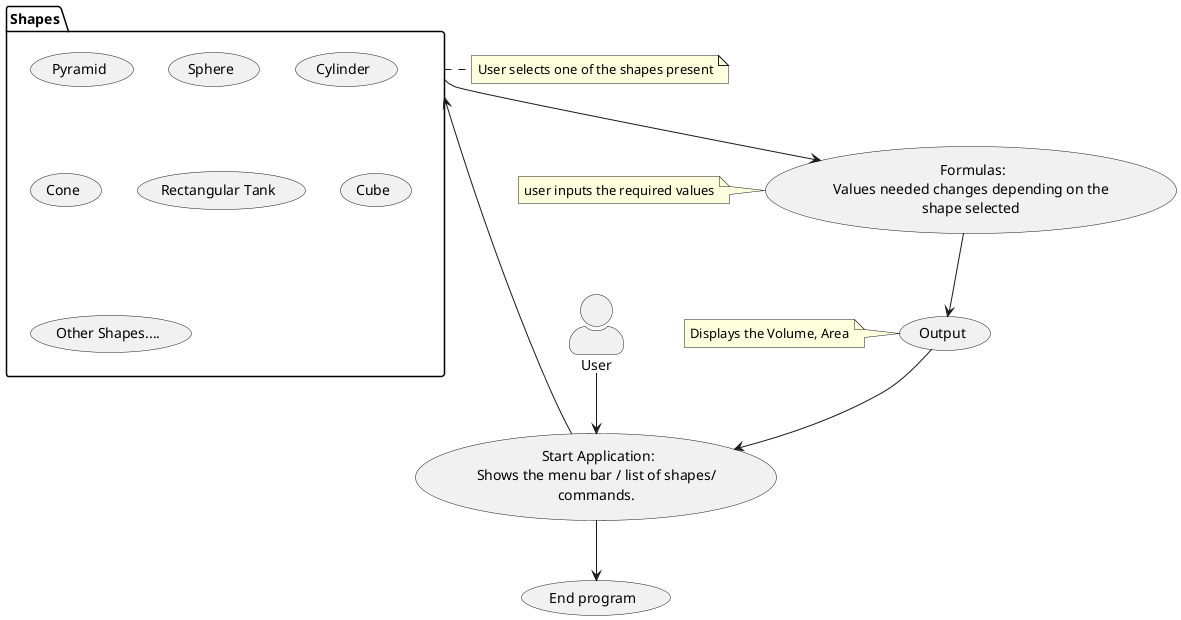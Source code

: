 @startuml
'https://plantuml.com/sequence-diagram
skinparam actorStyle awesome

usecase Start as " Start Application:
 Shows the menu bar / list of shapes/
   commands."

package Shapes {
"Pyramid" as (Shape1)
"Sphere" as (Shape2)
"Cylinder" as (Shape3)
"Cone" as (Shape4)
"Rectangular Tank" as (Shape5)
"Cube" as (Shape6)
"Other Shapes...." as (Shape7)
}
note right of Shapes : User selects one of the shapes present

Usecase Value as " Formulas:
Values needed changes depending on the
 shape selected"
note left of Value : user inputs the required values


"End program" as (Terminate)

"Output" as (Result)
note left of (Result) : Displays the Volume, Area

:User: --> (Start)
(Start) --> (Terminate)
(Start) --> Shapes
Shapes --> Value
Value --> (Result)
(Result) --> (Start)

@enduml
